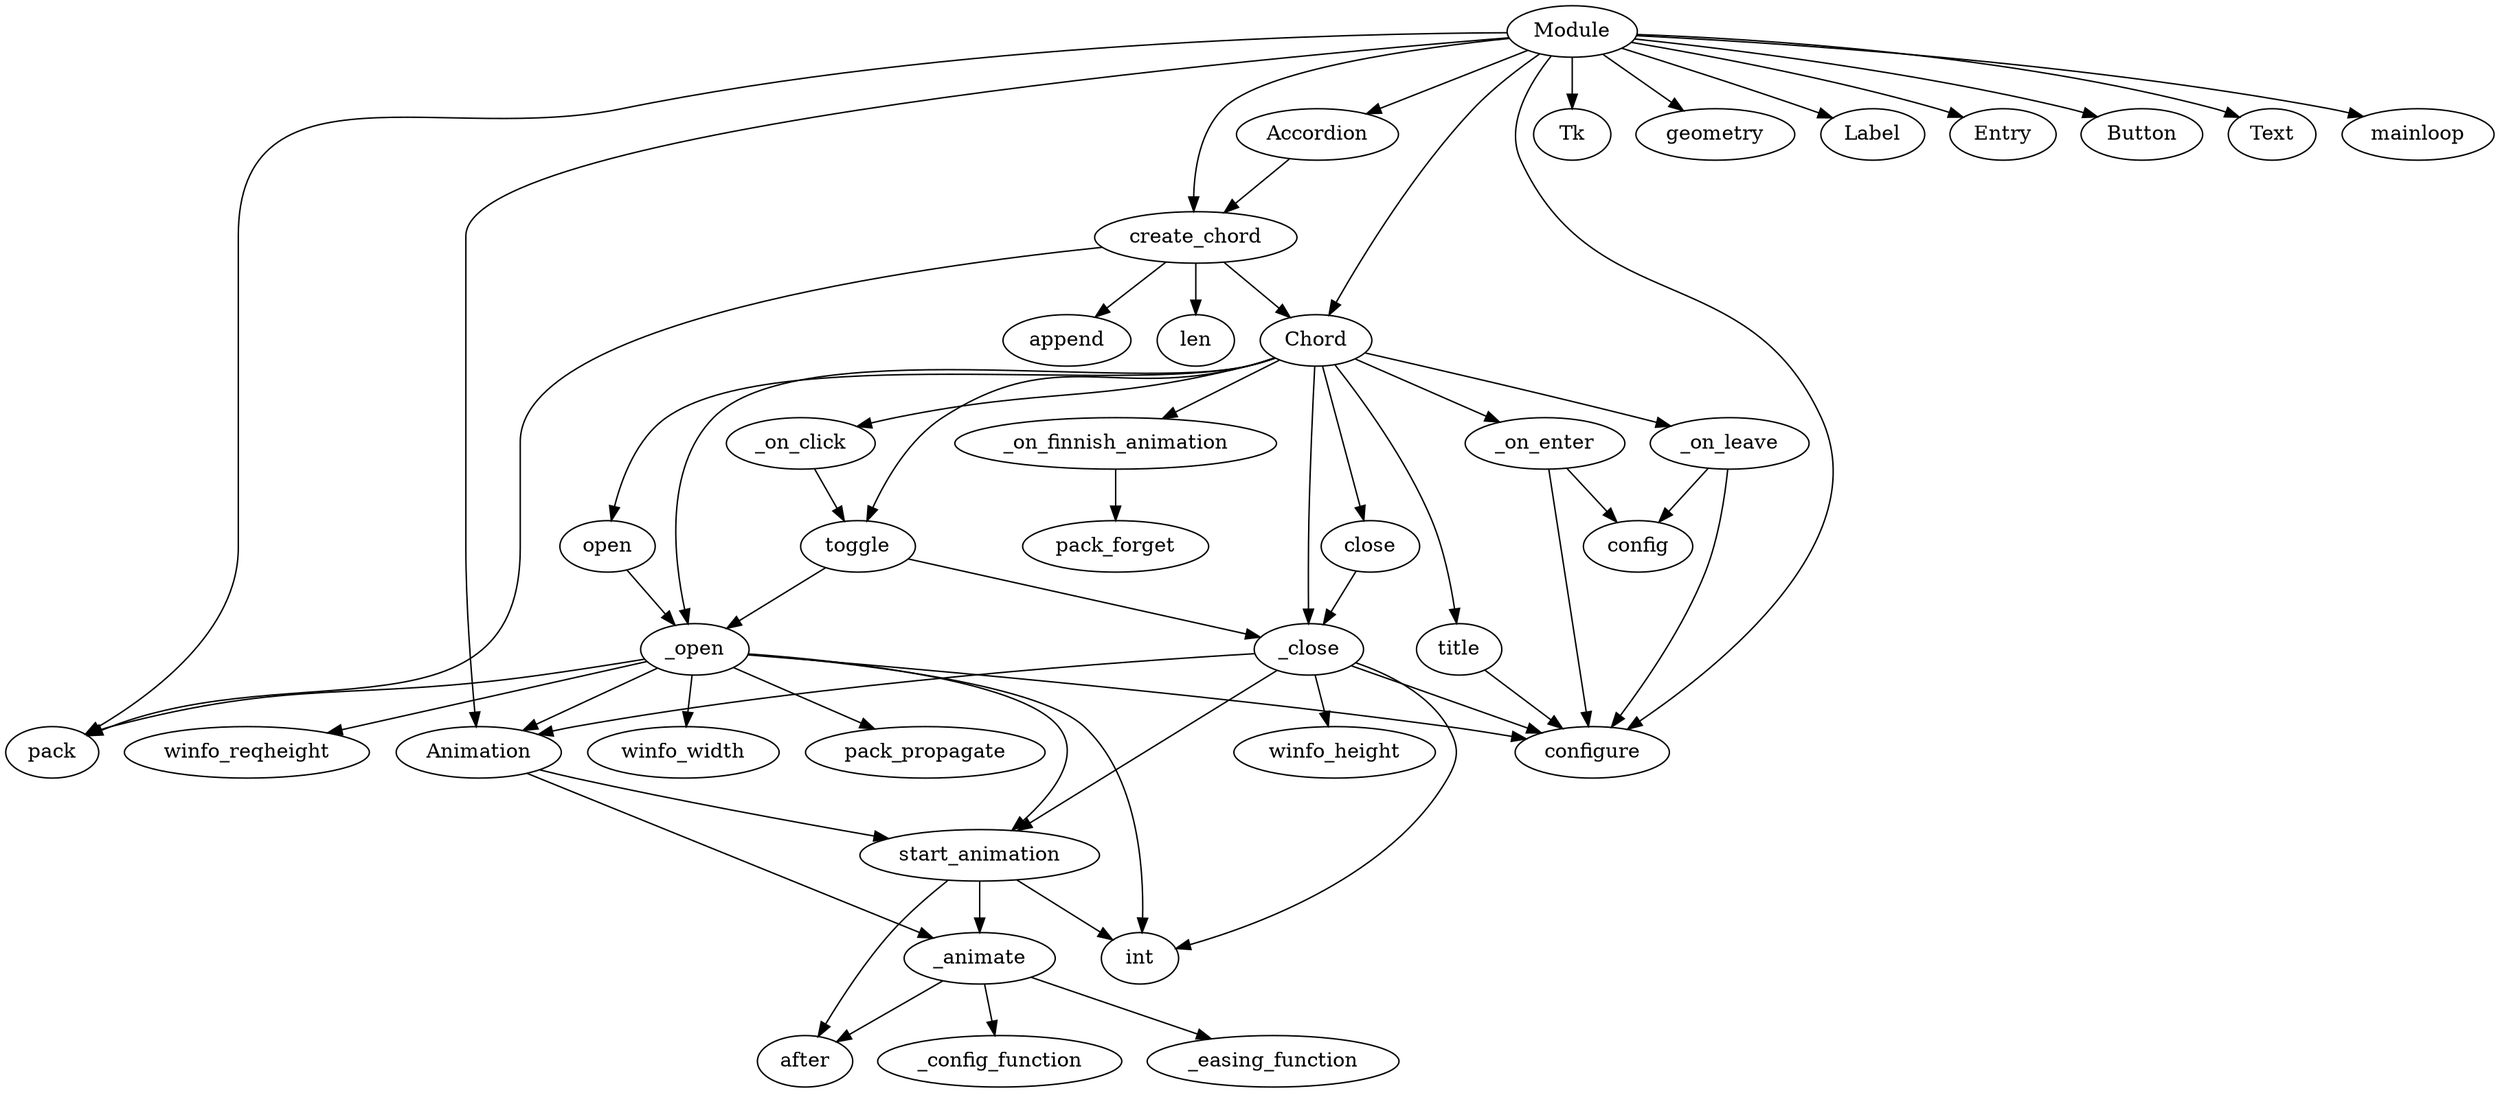 strict digraph  {
start_animation;
after;
int;
_animate;
_easing_function;
_config_function;
title;
configure;
_on_enter;
config;
_on_leave;
_on_click;
toggle;
open;
_open;
pack;
pack_propagate;
winfo_reqheight;
winfo_width;
Animation;
_on_finnish_animation;
pack_forget;
close;
_close;
winfo_height;
create_chord;
Chord;
append;
len;
Module;
Accordion;
Tk;
geometry;
Label;
Entry;
Button;
Text;
mainloop;
start_animation -> after;
start_animation -> int;
start_animation -> _animate;
_animate -> _easing_function;
_animate -> _config_function;
_animate -> after;
title -> configure;
_on_enter -> configure;
_on_enter -> config;
_on_leave -> configure;
_on_leave -> config;
_on_click -> toggle;
toggle -> _close;
toggle -> _open;
open -> _open;
_open -> pack;
_open -> pack_propagate;
_open -> configure;
_open -> winfo_reqheight;
_open -> winfo_width;
_open -> Animation;
_open -> int;
_open -> start_animation;
Animation -> start_animation;
Animation -> _animate;
_on_finnish_animation -> pack_forget;
close -> _close;
_close -> configure;
_close -> winfo_height;
_close -> Animation;
_close -> int;
_close -> start_animation;
create_chord -> Chord;
create_chord -> append;
create_chord -> len;
create_chord -> pack;
Chord -> title;
Chord -> _on_enter;
Chord -> _on_leave;
Chord -> _on_click;
Chord -> open;
Chord -> _open;
Chord -> _on_finnish_animation;
Chord -> close;
Chord -> _close;
Chord -> toggle;
Module -> Animation;
Module -> Chord;
Module -> Accordion;
Module -> Tk;
Module -> geometry;
Module -> configure;
Module -> pack;
Module -> create_chord;
Module -> Label;
Module -> Entry;
Module -> Button;
Module -> Text;
Module -> mainloop;
Accordion -> create_chord;
}
